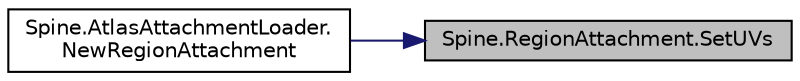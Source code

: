 digraph "Spine.RegionAttachment.SetUVs"
{
 // LATEX_PDF_SIZE
  edge [fontname="Helvetica",fontsize="10",labelfontname="Helvetica",labelfontsize="10"];
  node [fontname="Helvetica",fontsize="10",shape=record];
  rankdir="RL";
  Node1 [label="Spine.RegionAttachment.SetUVs",height=0.2,width=0.4,color="black", fillcolor="grey75", style="filled", fontcolor="black",tooltip=" "];
  Node1 -> Node2 [dir="back",color="midnightblue",fontsize="10",style="solid",fontname="Helvetica"];
  Node2 [label="Spine.AtlasAttachmentLoader.\lNewRegionAttachment",height=0.2,width=0.4,color="black", fillcolor="white", style="filled",URL="$class_spine_1_1_atlas_attachment_loader.html#a82d9f2833ec43a445c76ad765d8c1031",tooltip="<return>May be null to not load any attachment.</return>"];
}
